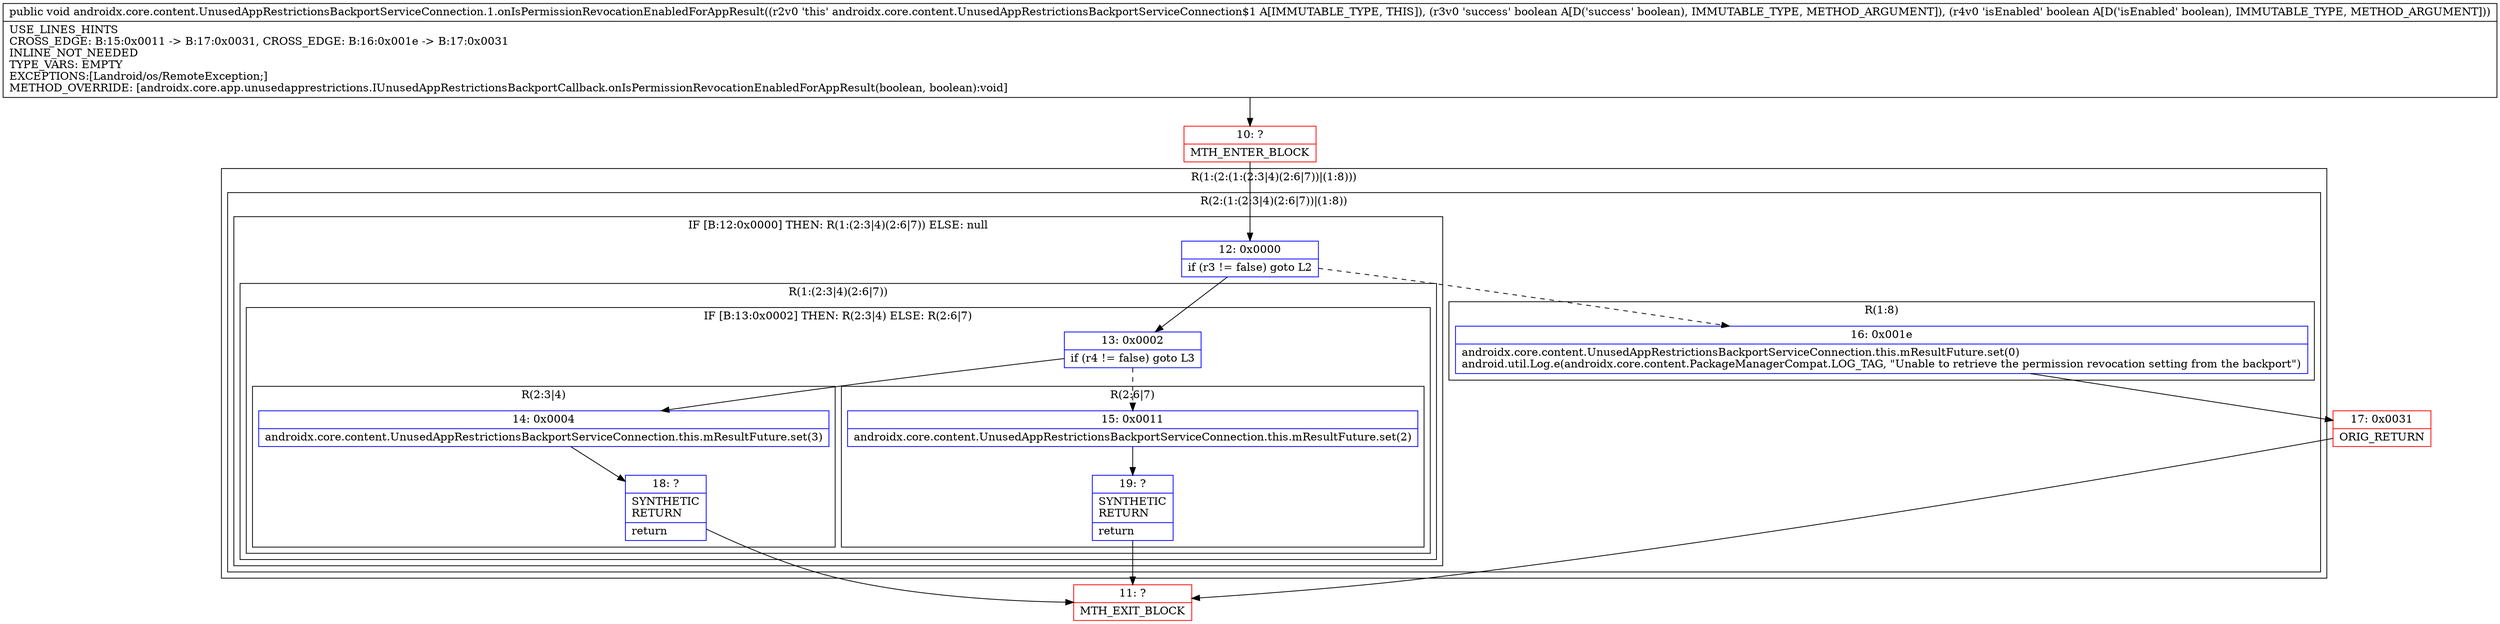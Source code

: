 digraph "CFG forandroidx.core.content.UnusedAppRestrictionsBackportServiceConnection.1.onIsPermissionRevocationEnabledForAppResult(ZZ)V" {
subgraph cluster_Region_653442577 {
label = "R(1:(2:(1:(2:3|4)(2:6|7))|(1:8)))";
node [shape=record,color=blue];
subgraph cluster_Region_1163031560 {
label = "R(2:(1:(2:3|4)(2:6|7))|(1:8))";
node [shape=record,color=blue];
subgraph cluster_IfRegion_1375847133 {
label = "IF [B:12:0x0000] THEN: R(1:(2:3|4)(2:6|7)) ELSE: null";
node [shape=record,color=blue];
Node_12 [shape=record,label="{12\:\ 0x0000|if (r3 != false) goto L2\l}"];
subgraph cluster_Region_1001527536 {
label = "R(1:(2:3|4)(2:6|7))";
node [shape=record,color=blue];
subgraph cluster_IfRegion_134429601 {
label = "IF [B:13:0x0002] THEN: R(2:3|4) ELSE: R(2:6|7)";
node [shape=record,color=blue];
Node_13 [shape=record,label="{13\:\ 0x0002|if (r4 != false) goto L3\l}"];
subgraph cluster_Region_1579678877 {
label = "R(2:3|4)";
node [shape=record,color=blue];
Node_14 [shape=record,label="{14\:\ 0x0004|androidx.core.content.UnusedAppRestrictionsBackportServiceConnection.this.mResultFuture.set(3)\l}"];
Node_18 [shape=record,label="{18\:\ ?|SYNTHETIC\lRETURN\l|return\l}"];
}
subgraph cluster_Region_49076910 {
label = "R(2:6|7)";
node [shape=record,color=blue];
Node_15 [shape=record,label="{15\:\ 0x0011|androidx.core.content.UnusedAppRestrictionsBackportServiceConnection.this.mResultFuture.set(2)\l}"];
Node_19 [shape=record,label="{19\:\ ?|SYNTHETIC\lRETURN\l|return\l}"];
}
}
}
}
subgraph cluster_Region_699545499 {
label = "R(1:8)";
node [shape=record,color=blue];
Node_16 [shape=record,label="{16\:\ 0x001e|androidx.core.content.UnusedAppRestrictionsBackportServiceConnection.this.mResultFuture.set(0)\landroid.util.Log.e(androidx.core.content.PackageManagerCompat.LOG_TAG, \"Unable to retrieve the permission revocation setting from the backport\")\l}"];
}
}
}
Node_10 [shape=record,color=red,label="{10\:\ ?|MTH_ENTER_BLOCK\l}"];
Node_11 [shape=record,color=red,label="{11\:\ ?|MTH_EXIT_BLOCK\l}"];
Node_17 [shape=record,color=red,label="{17\:\ 0x0031|ORIG_RETURN\l}"];
MethodNode[shape=record,label="{public void androidx.core.content.UnusedAppRestrictionsBackportServiceConnection.1.onIsPermissionRevocationEnabledForAppResult((r2v0 'this' androidx.core.content.UnusedAppRestrictionsBackportServiceConnection$1 A[IMMUTABLE_TYPE, THIS]), (r3v0 'success' boolean A[D('success' boolean), IMMUTABLE_TYPE, METHOD_ARGUMENT]), (r4v0 'isEnabled' boolean A[D('isEnabled' boolean), IMMUTABLE_TYPE, METHOD_ARGUMENT]))  | USE_LINES_HINTS\lCROSS_EDGE: B:15:0x0011 \-\> B:17:0x0031, CROSS_EDGE: B:16:0x001e \-\> B:17:0x0031\lINLINE_NOT_NEEDED\lTYPE_VARS: EMPTY\lEXCEPTIONS:[Landroid\/os\/RemoteException;]\lMETHOD_OVERRIDE: [androidx.core.app.unusedapprestrictions.IUnusedAppRestrictionsBackportCallback.onIsPermissionRevocationEnabledForAppResult(boolean, boolean):void]\l}"];
MethodNode -> Node_10;Node_12 -> Node_13;
Node_12 -> Node_16[style=dashed];
Node_13 -> Node_14;
Node_13 -> Node_15[style=dashed];
Node_14 -> Node_18;
Node_18 -> Node_11;
Node_15 -> Node_19;
Node_19 -> Node_11;
Node_16 -> Node_17;
Node_10 -> Node_12;
Node_17 -> Node_11;
}

